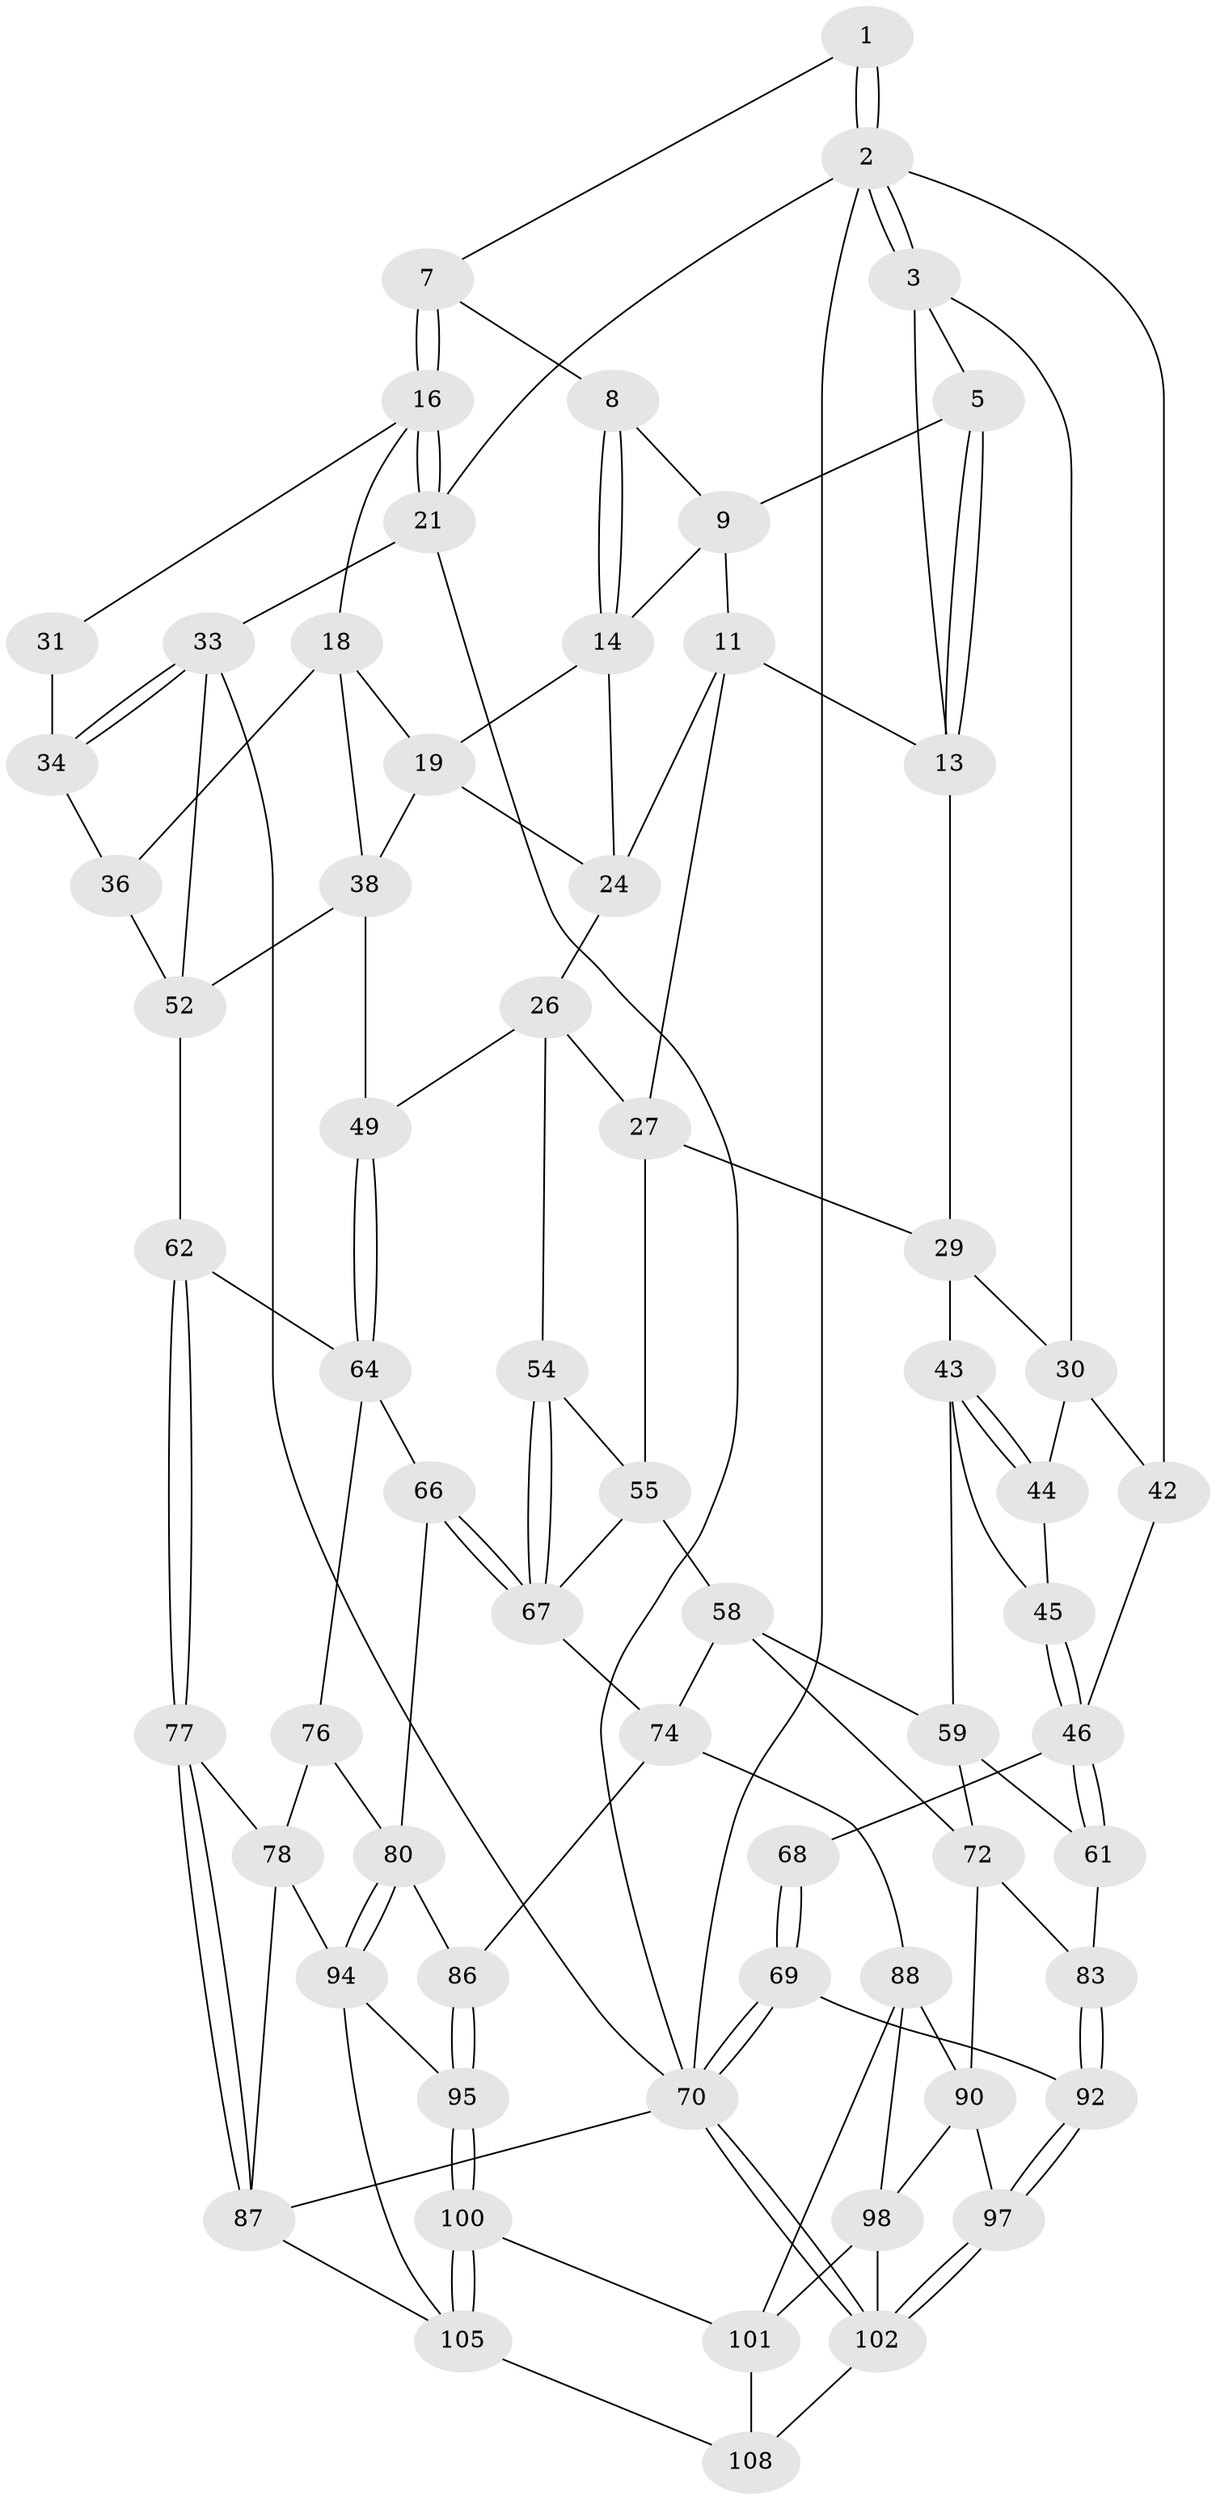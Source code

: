 // original degree distribution, {3: 0.045454545454545456, 6: 0.2, 4: 0.16363636363636364, 5: 0.5909090909090909}
// Generated by graph-tools (version 1.1) at 2025/42/03/06/25 10:42:27]
// undirected, 64 vertices, 140 edges
graph export_dot {
graph [start="1"]
  node [color=gray90,style=filled];
  1 [pos="+0.40782815909970493+0"];
  2 [pos="+0+0",super="+23"];
  3 [pos="+0.13399968780267357+0.12688414859568262",super="+4"];
  5 [pos="+0.35122406726097344+0.034745247396021736",super="+6"];
  7 [pos="+0.8751674382291735+0"];
  8 [pos="+0.6868107825971473+0.024432909462193245"];
  9 [pos="+0.5103217301674873+0.09983730534631448",super="+10"];
  11 [pos="+0.5065640856854193+0.1478646152926537",super="+12"];
  13 [pos="+0.4360666451514586+0.21613155938154086",super="+15"];
  14 [pos="+0.6488914285056522+0.12555269749433384",super="+20"];
  16 [pos="+0.9514242083617559+0",super="+17"];
  18 [pos="+0.721039148339657+0.23428728723920245",super="+37"];
  19 [pos="+0.6810112983989492+0.20902881882639218",super="+28"];
  21 [pos="+1+0",super="+22"];
  24 [pos="+0.6212160677422806+0.1974765138814852",super="+25"];
  26 [pos="+0.5363799562836339+0.3110113316735508",super="+50"];
  27 [pos="+0.47218076440900225+0.3066497878206388",super="+39"];
  29 [pos="+0.2476847170006255+0.27665020651362293",super="+40"];
  30 [pos="+0.149374866892205+0.21727685023964224",super="+41"];
  31 [pos="+0.7580103590712373+0.24156032334355204",super="+32"];
  33 [pos="+1+0.5138610984465207",super="+51"];
  34 [pos="+0.9045362170076624+0.29090058921289724",super="+35"];
  36 [pos="+0.7959435745478783+0.3951974308429081"];
  38 [pos="+0.6340628149755506+0.34768829186364947",super="+48"];
  42 [pos="+0+0.34123863757705863"];
  43 [pos="+0.27813286053505804+0.42689793979387813",super="+56"];
  44 [pos="+0.09616784679662235+0.32772462815983006"];
  45 [pos="+0.09696004821707183+0.45368864671414244"];
  46 [pos="+0+0.5811479289141402",super="+47"];
  49 [pos="+0.6221886988159215+0.5211724533129605"];
  52 [pos="+0.9733298196226209+0.6075272685909995",super="+53"];
  54 [pos="+0.53657792309581+0.5434171371499561"];
  55 [pos="+0.38739618113726565+0.45956863529120023",super="+57"];
  58 [pos="+0.28305828471889816+0.616498710999772",super="+71"];
  59 [pos="+0.18906708768592628+0.5811047540346295",super="+60"];
  61 [pos="+0.022316935999997182+0.6407567464799883",super="+84"];
  62 [pos="+0.948347568916411+0.6316154104324176",super="+63"];
  64 [pos="+0.6659799815916002+0.6043513734535886",super="+65"];
  66 [pos="+0.575220510107303+0.7509089139344673"];
  67 [pos="+0.5320249259227389+0.5726145845233279",super="+73"];
  68 [pos="+0+0.8402064245987125",super="+91"];
  69 [pos="+0+1",super="+93"];
  70 [pos="+0+1",super="+85"];
  72 [pos="+0.23467302294424963+0.7585433488836575",super="+82"];
  74 [pos="+0.3922639545970572+0.7681726915057133",super="+75"];
  76 [pos="+0.7289303522249909+0.6985394262440634",super="+79"];
  77 [pos="+0.9197743278013811+0.6944971697271968"];
  78 [pos="+0.7889400476885499+0.9154612595836782",super="+103"];
  80 [pos="+0.6059810500909034+0.7919957211186952",super="+81"];
  83 [pos="+0.16433907626571498+0.7813507641095209"];
  86 [pos="+0.5015209905917531+0.7764211534512279"];
  87 [pos="+1+1",super="+110"];
  88 [pos="+0.3550173510353396+0.8379809230039981",super="+89"];
  90 [pos="+0.1849846514658543+0.8309068003641376",super="+96"];
  92 [pos="+0.12856002451479231+0.8641411844497521"];
  94 [pos="+0.5741104064455639+0.9199944441182968",super="+104"];
  95 [pos="+0.5100736092628971+0.8824279967479104"];
  97 [pos="+0.11037348983038064+0.9477290464237634"];
  98 [pos="+0.2444777320815388+0.9741699726834883",super="+99"];
  100 [pos="+0.4725563710274125+0.9309249328402068"];
  101 [pos="+0.3890429288893634+0.8910226800519971",super="+106"];
  102 [pos="+0+1",super="+109"];
  105 [pos="+0.5283078408694971+1",super="+107"];
  108 [pos="+0.4305867134851335+1"];
  1 -- 2;
  1 -- 2;
  1 -- 7;
  2 -- 3;
  2 -- 3;
  2 -- 70;
  2 -- 42;
  2 -- 21;
  3 -- 30;
  3 -- 5;
  3 -- 13;
  5 -- 13;
  5 -- 13;
  5 -- 9;
  7 -- 8;
  7 -- 16;
  7 -- 16;
  8 -- 9;
  8 -- 14;
  8 -- 14;
  9 -- 11;
  9 -- 14;
  11 -- 24;
  11 -- 27;
  11 -- 13;
  13 -- 29;
  14 -- 24;
  14 -- 19;
  16 -- 21;
  16 -- 21;
  16 -- 18;
  16 -- 31;
  18 -- 19;
  18 -- 36;
  18 -- 38;
  19 -- 38;
  19 -- 24;
  21 -- 33;
  21 -- 70;
  24 -- 26;
  26 -- 27;
  26 -- 49;
  26 -- 54;
  27 -- 55;
  27 -- 29;
  29 -- 30;
  29 -- 43;
  30 -- 42;
  30 -- 44;
  31 -- 34 [weight=2];
  33 -- 34;
  33 -- 34;
  33 -- 52;
  33 -- 70;
  34 -- 36;
  36 -- 52;
  38 -- 49;
  38 -- 52;
  42 -- 46;
  43 -- 44;
  43 -- 44;
  43 -- 59;
  43 -- 45;
  44 -- 45;
  45 -- 46;
  45 -- 46;
  46 -- 61;
  46 -- 61;
  46 -- 68;
  49 -- 64;
  49 -- 64;
  52 -- 62;
  54 -- 55;
  54 -- 67;
  54 -- 67;
  55 -- 58;
  55 -- 67;
  58 -- 59;
  58 -- 72;
  58 -- 74;
  59 -- 72;
  59 -- 61;
  61 -- 83;
  62 -- 77;
  62 -- 77;
  62 -- 64;
  64 -- 66;
  64 -- 76;
  66 -- 67;
  66 -- 67;
  66 -- 80;
  67 -- 74;
  68 -- 69 [weight=2];
  68 -- 69;
  69 -- 70;
  69 -- 70;
  69 -- 92;
  70 -- 102;
  70 -- 102;
  70 -- 87;
  72 -- 90;
  72 -- 83;
  74 -- 86;
  74 -- 88;
  76 -- 80;
  76 -- 78;
  77 -- 78;
  77 -- 87;
  77 -- 87;
  78 -- 94;
  78 -- 87;
  80 -- 94;
  80 -- 94;
  80 -- 86;
  83 -- 92;
  83 -- 92;
  86 -- 95;
  86 -- 95;
  87 -- 105;
  88 -- 101;
  88 -- 90;
  88 -- 98;
  90 -- 97;
  90 -- 98;
  92 -- 97;
  92 -- 97;
  94 -- 95;
  94 -- 105;
  95 -- 100;
  95 -- 100;
  97 -- 102;
  97 -- 102;
  98 -- 102;
  98 -- 101;
  100 -- 101;
  100 -- 105;
  100 -- 105;
  101 -- 108;
  102 -- 108;
  105 -- 108;
}
